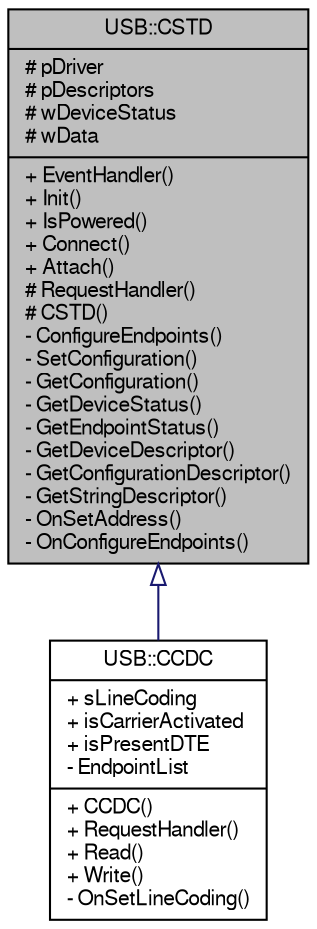 digraph G
{
  bgcolor="transparent";
  edge [fontname="FreeSans",fontsize=10,labelfontname="FreeSans",labelfontsize=10];
  node [fontname="FreeSans",fontsize=10,shape=record];
  Node1 [label="{USB::CSTD\n|# pDriver\l# pDescriptors\l# wDeviceStatus\l# wData\l|+ EventHandler()\l+ Init()\l+ IsPowered()\l+ Connect()\l+ Attach()\l# RequestHandler()\l# CSTD()\l- ConfigureEndpoints()\l- SetConfiguration()\l- GetConfiguration()\l- GetDeviceStatus()\l- GetEndpointStatus()\l- GetDeviceDescriptor()\l- GetConfigurationDescriptor()\l- GetStringDescriptor()\l- OnSetAddress()\l- OnConfigureEndpoints()\l}",height=0.2,width=0.4,color="black", fillcolor="grey75", style="filled" fontcolor="black"];
  Node1 -> Node2 [dir=back,color="midnightblue",fontsize=10,style="solid",arrowtail="empty",fontname="FreeSans"];
  Node2 [label="{USB::CCDC\n|+ sLineCoding\l+ isCarrierActivated\l+ isPresentDTE\l- EndpointList\l|+ CCDC()\l+ RequestHandler()\l+ Read()\l+ Write()\l- OnSetLineCoding()\l}",height=0.2,width=0.4,color="black",URL="$class_u_s_b_1_1_c_c_d_c.html",tooltip="CDC class driver structure."];
}
